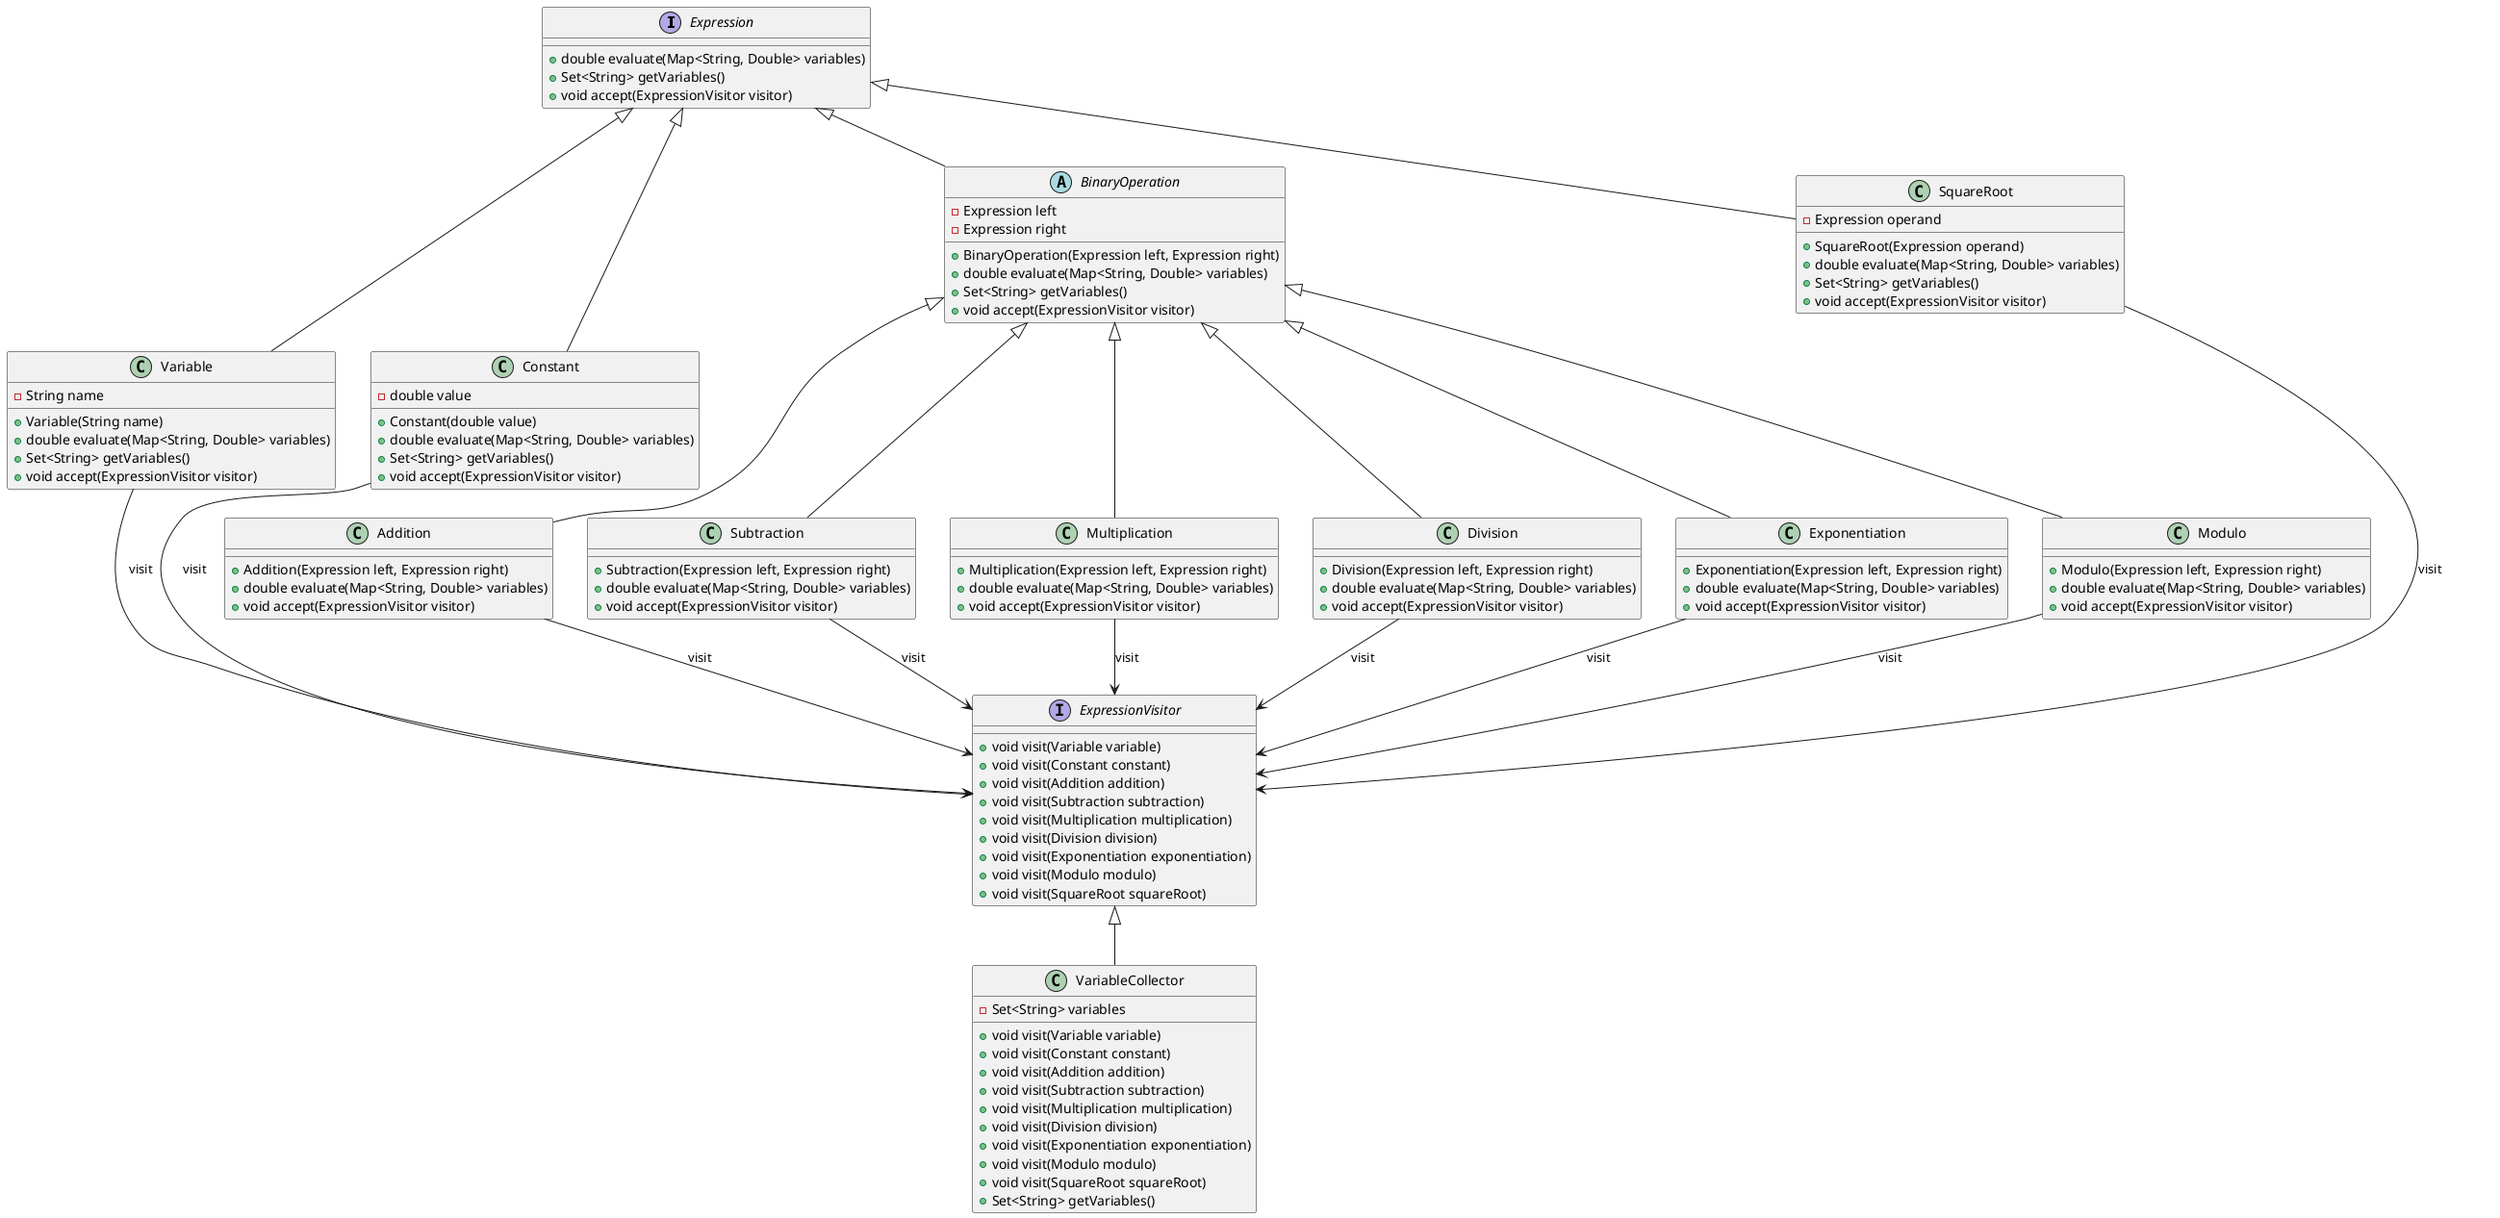 @startuml
interface Expression {
    +double evaluate(Map<String, Double> variables)
    +Set<String> getVariables()
    +void accept(ExpressionVisitor visitor)
}

class Variable {
    -String name
    +Variable(String name)
    +double evaluate(Map<String, Double> variables)
    +Set<String> getVariables()
    +void accept(ExpressionVisitor visitor)
}

class Constant {
    -double value
    +Constant(double value)
    +double evaluate(Map<String, Double> variables)
    +Set<String> getVariables()
    +void accept(ExpressionVisitor visitor)
}

abstract class BinaryOperation {
    -Expression left
    -Expression right
    +BinaryOperation(Expression left, Expression right)
    +double evaluate(Map<String, Double> variables)
    +Set<String> getVariables()
    +void accept(ExpressionVisitor visitor)
}

class Addition {
    +Addition(Expression left, Expression right)
    +double evaluate(Map<String, Double> variables)
    +void accept(ExpressionVisitor visitor)
}

class Subtraction {
    +Subtraction(Expression left, Expression right)
    +double evaluate(Map<String, Double> variables)
    +void accept(ExpressionVisitor visitor)
}

class Multiplication {
    +Multiplication(Expression left, Expression right)
    +double evaluate(Map<String, Double> variables)
    +void accept(ExpressionVisitor visitor)
}

class Division {
    +Division(Expression left, Expression right)
    +double evaluate(Map<String, Double> variables)
    +void accept(ExpressionVisitor visitor)
}

class Exponentiation {
    +Exponentiation(Expression left, Expression right)
    +double evaluate(Map<String, Double> variables)
    +void accept(ExpressionVisitor visitor)
}

class Modulo {
    +Modulo(Expression left, Expression right)
    +double evaluate(Map<String, Double> variables)
    +void accept(ExpressionVisitor visitor)
}

class SquareRoot {
    -Expression operand
    +SquareRoot(Expression operand)
    +double evaluate(Map<String, Double> variables)
    +Set<String> getVariables()
    +void accept(ExpressionVisitor visitor)
}

interface ExpressionVisitor {
    +void visit(Variable variable)
    +void visit(Constant constant)
    +void visit(Addition addition)
    +void visit(Subtraction subtraction)
    +void visit(Multiplication multiplication)
    +void visit(Division division)
    +void visit(Exponentiation exponentiation)
    +void visit(Modulo modulo)
    +void visit(SquareRoot squareRoot)
}

class VariableCollector {
    -Set<String> variables
    +void visit(Variable variable)
    +void visit(Constant constant)
    +void visit(Addition addition)
    +void visit(Subtraction subtraction)
    +void visit(Multiplication multiplication)
    +void visit(Division division)
    +void visit(Exponentiation exponentiation)
    +void visit(Modulo modulo)
    +void visit(SquareRoot squareRoot)
    +Set<String> getVariables()
}

Expression <|-- Variable
Expression <|-- Constant
Expression <|-- BinaryOperation
BinaryOperation <|-- Addition
BinaryOperation <|-- Subtraction
BinaryOperation <|-- Multiplication
BinaryOperation <|-- Division
BinaryOperation <|-- Exponentiation
BinaryOperation <|-- Modulo
Expression <|-- SquareRoot

Variable --> ExpressionVisitor : visit
Constant --> ExpressionVisitor : visit
Addition --> ExpressionVisitor : visit
Subtraction --> ExpressionVisitor : visit
Multiplication --> ExpressionVisitor : visit
Division --> ExpressionVisitor : visit
Exponentiation --> ExpressionVisitor : visit
Modulo --> ExpressionVisitor : visit
SquareRoot --> ExpressionVisitor : visit

ExpressionVisitor <|-- VariableCollector
@enduml
